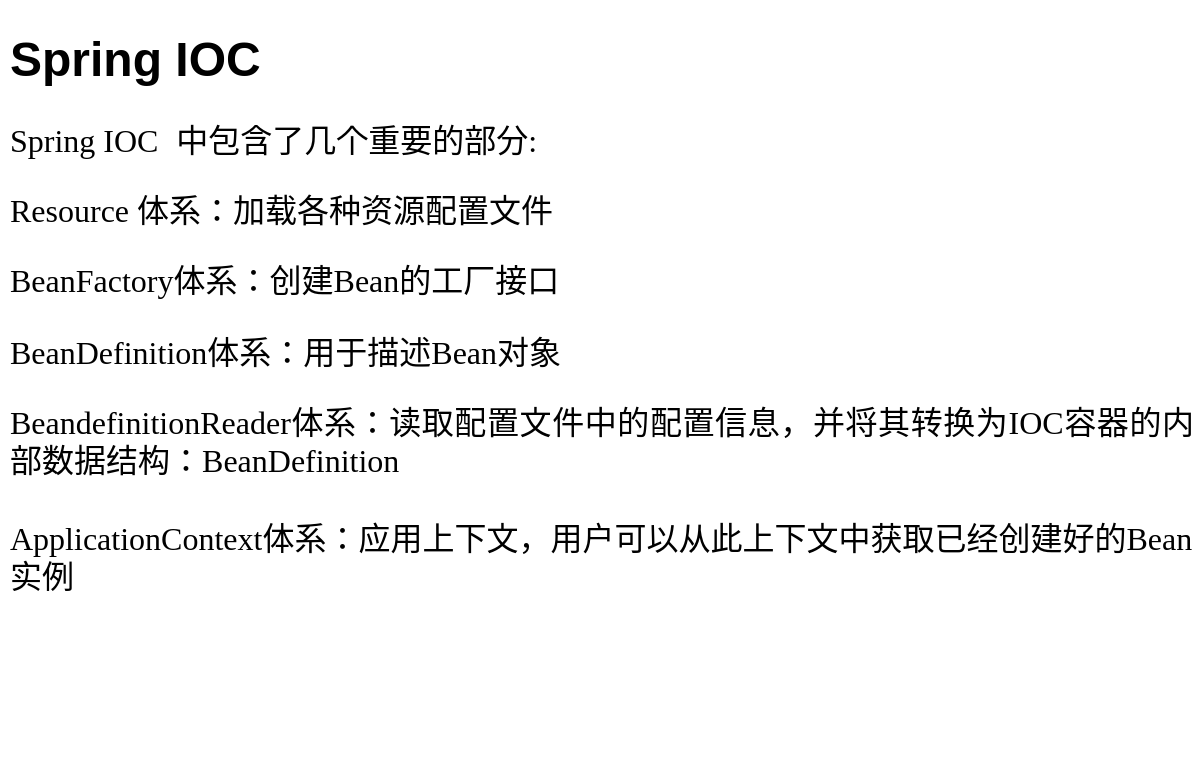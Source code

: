 <mxfile version="13.6.2" type="device"><diagram id="7LRK9DE6PE1JwnaadroD" name="Page-1"><mxGraphModel dx="1422" dy="762" grid="1" gridSize="10" guides="1" tooltips="1" connect="1" arrows="1" fold="1" page="1" pageScale="1" pageWidth="827" pageHeight="1169" math="0" shadow="0"><root><mxCell id="0"/><mxCell id="1" parent="0"/><mxCell id="8M00Qnt6fkiGgfpENHHc-1" value="&lt;h1&gt;Spring IOC&lt;/h1&gt;&lt;p style=&quot;font-size: 16px&quot;&gt;&lt;font style=&quot;font-size: 16px&quot;&gt;&lt;font face=&quot;Times New Roman&quot; style=&quot;font-size: 16px&quot;&gt;Spring IOC&lt;/font&gt;&amp;nbsp;&amp;nbsp;&lt;font face=&quot;楷体&quot; style=&quot;font-size: 16px&quot;&gt;中包含了几个重要的部分:&lt;/font&gt;&lt;/font&gt;&lt;/p&gt;&lt;p style=&quot;font-size: 16px&quot;&gt;&lt;font style=&quot;font-size: 16px&quot; face=&quot;Times New Roman&quot;&gt;Resource &lt;/font&gt;&lt;font face=&quot;楷体&quot; style=&quot;font-size: 16px&quot;&gt;体系：加载各种资源配置文件&lt;/font&gt;&lt;/p&gt;&lt;p style=&quot;font-size: 16px&quot;&gt;&lt;font style=&quot;font-size: 16px&quot; face=&quot;Times New Roman&quot;&gt;BeanFactory&lt;/font&gt;&lt;font face=&quot;楷体&quot; style=&quot;font-size: 16px&quot;&gt;体系：创建&lt;/font&gt;&lt;font style=&quot;font-size: 16px&quot; face=&quot;Times New Roman&quot;&gt;Bean&lt;/font&gt;&lt;font face=&quot;楷体&quot; style=&quot;font-size: 16px&quot;&gt;的工厂接口&lt;/font&gt;&lt;/p&gt;&lt;p style=&quot;font-size: 16px&quot;&gt;&lt;font style=&quot;font-size: 16px&quot; face=&quot;Times New Roman&quot;&gt;BeanDefinition&lt;/font&gt;&lt;font face=&quot;楷体&quot; style=&quot;font-size: 16px&quot;&gt;体系：用于描述&lt;/font&gt;&lt;font style=&quot;font-size: 16px&quot; face=&quot;Times New Roman&quot;&gt;Bean&lt;/font&gt;&lt;font face=&quot;楷体&quot; style=&quot;font-size: 16px&quot;&gt;对象&lt;/font&gt;&lt;/p&gt;&lt;p style=&quot;box-sizing: border-box ; margin: 0px 0px 20px ; overflow-wrap: break-word ; color: rgb(85 , 85 , 85) ; text-align: justify ; background-color: rgb(255 , 255 , 255) ; font-size: 16px&quot;&gt;&lt;span style=&quot;box-sizing: border-box ; color: rgb(0 , 0 , 0)&quot;&gt;&lt;font style=&quot;font-size: 16px&quot;&gt;&lt;font face=&quot;Times New Roman&quot;&gt;BeandefinitionReader&lt;/font&gt;&lt;font face=&quot;楷体&quot;&gt;体系：读取配置文件中的配置信息，并将其转换为&lt;/font&gt;&lt;font face=&quot;Times New Roman&quot;&gt;IOC&lt;/font&gt;&lt;font face=&quot;楷体&quot;&gt;容器的内部数据结构：&lt;/font&gt;&lt;font face=&quot;Times New Roman&quot;&gt;BeanDefinition&lt;/font&gt;&lt;/font&gt;&lt;/span&gt;&lt;/p&gt;&lt;div style=&quot;font-size: 16px&quot;&gt;&lt;span style=&quot;box-sizing: border-box ; color: rgb(0 , 0 , 0)&quot;&gt;&lt;font style=&quot;font-size: 16px&quot;&gt;&lt;span style=&quot;box-sizing: border-box ; text-align: justify ; background-color: rgb(255 , 255 , 255)&quot;&gt;&lt;font face=&quot;Times New Roman&quot;&gt;ApplicationContext&lt;/font&gt;&lt;/span&gt;&lt;span style=&quot;box-sizing: border-box ; text-align: justify ; background-color: rgb(255 , 255 , 255)&quot;&gt;&lt;font face=&quot;楷体&quot;&gt;体系：应用上下文，用户可以从此上下文中获取已经创建好的&lt;/font&gt;&lt;font face=&quot;Times New Roman&quot;&gt;Bean&lt;/font&gt;&lt;font face=&quot;楷体&quot;&gt;实例&lt;/font&gt;&lt;/span&gt;&lt;br&gt;&lt;/font&gt;&lt;/span&gt;&lt;/div&gt;&lt;p style=&quot;font-size: 16px&quot;&gt;&lt;font face=&quot;楷体&quot; style=&quot;font-size: 16px&quot;&gt;&lt;br&gt;&lt;/font&gt;&lt;/p&gt;" style="text;html=1;strokeColor=none;fillColor=none;spacing=5;spacingTop=-20;whiteSpace=wrap;overflow=hidden;rounded=0;" vertex="1" parent="1"><mxGeometry x="50" y="10" width="600" height="380" as="geometry"/></mxCell></root></mxGraphModel></diagram></mxfile>
